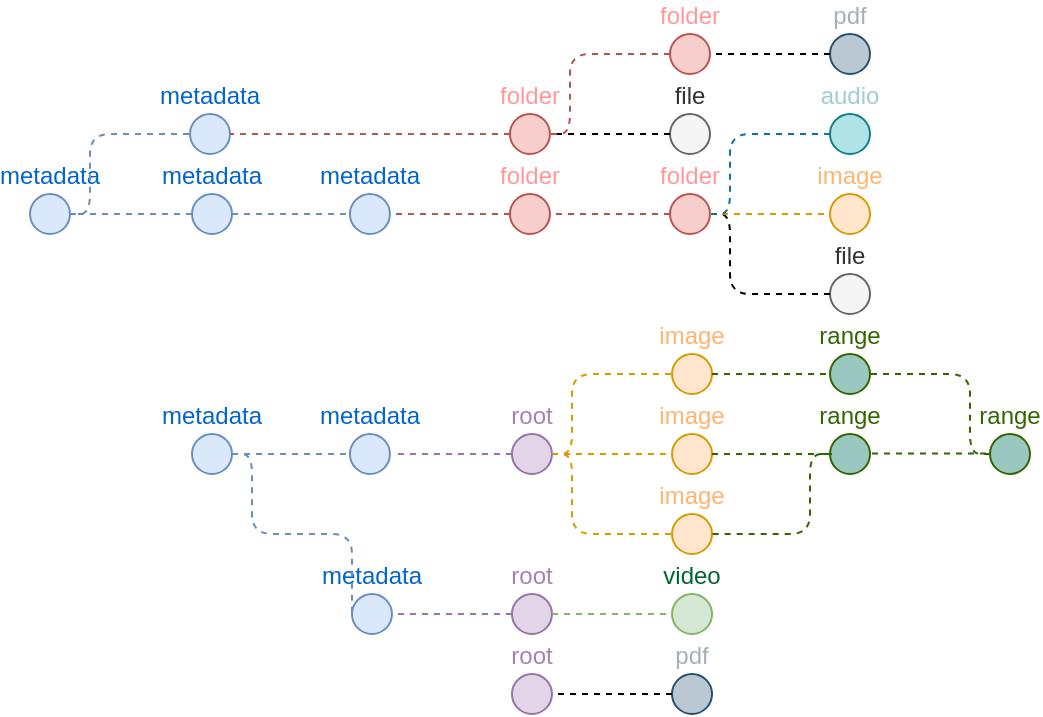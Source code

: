 <mxfile version="15.5.4" type="embed"><diagram id="yPxyJZ8AM_hMuL3Unpa9" name="gitflow"><mxGraphModel dx="453" dy="351" grid="1" gridSize="10" guides="1" tooltips="1" connect="1" arrows="1" fold="1" page="1" pageScale="1" pageWidth="850" pageHeight="1100" math="0" shadow="0"><root><mxCell id="0"/><mxCell id="1" parent="0"/><mxCell id="VGW8Ie6xMGFFhk2Ik6Qo-178" value="metadata" style="ellipse;whiteSpace=wrap;html=1;aspect=fixed;fillColor=#dae8fc;strokeColor=#6c8ebf;fontStyle=0;labelPosition=center;verticalLabelPosition=top;align=center;verticalAlign=bottom;fontColor=#0066CC;" parent="1" vertex="1"><mxGeometry x="111" y="230" width="20" height="20" as="geometry"/></mxCell><mxCell id="VGW8Ie6xMGFFhk2Ik6Qo-181" value="metadata" style="ellipse;whiteSpace=wrap;html=1;aspect=fixed;fillColor=#dae8fc;strokeColor=#6c8ebf;fontStyle=0;labelPosition=center;verticalLabelPosition=top;align=center;verticalAlign=bottom;fontColor=#0066CC;" parent="1" vertex="1"><mxGeometry x="189.97" y="230" width="20" height="20" as="geometry"/></mxCell><mxCell id="VGW8Ie6xMGFFhk2Ik6Qo-182" value="metadata" style="ellipse;whiteSpace=wrap;html=1;aspect=fixed;fillColor=#dae8fc;strokeColor=#6c8ebf;fontStyle=0;labelPosition=center;verticalLabelPosition=top;align=center;verticalAlign=bottom;fontColor=#0066CC;" parent="1" vertex="1"><mxGeometry x="190.98" y="310" width="20" height="20" as="geometry"/></mxCell><mxCell id="VGW8Ie6xMGFFhk2Ik6Qo-183" value="" style="endArrow=none;dashed=1;html=1;fillColor=#dae8fc;strokeColor=#6c8ebf;exitX=1;exitY=0.5;exitDx=0;exitDy=0;entryX=0;entryY=0.5;entryDx=0;entryDy=0;" parent="1" source="VGW8Ie6xMGFFhk2Ik6Qo-178" target="VGW8Ie6xMGFFhk2Ik6Qo-181" edge="1"><mxGeometry width="50" height="50" relative="1" as="geometry"><mxPoint x="151" y="260" as="sourcePoint"/><mxPoint x="171" y="260" as="targetPoint"/><Array as="points"/></mxGeometry></mxCell><mxCell id="VGW8Ie6xMGFFhk2Ik6Qo-186" style="edgeStyle=orthogonalEdgeStyle;rounded=1;orthogonalLoop=1;jettySize=auto;html=1;dashed=1;endArrow=none;endFill=0;fontSize=10;fontColor=#FFB570;fillColor=#dae8fc;strokeColor=#6c8ebf;entryX=0;entryY=0.5;entryDx=0;entryDy=0;" parent="1" target="VGW8Ie6xMGFFhk2Ik6Qo-182" edge="1"><mxGeometry relative="1" as="geometry"><Array as="points"><mxPoint x="141" y="240"/><mxPoint x="141" y="280"/></Array><mxPoint x="131" y="240" as="sourcePoint"/><mxPoint x="281.0" y="150" as="targetPoint"/></mxGeometry></mxCell><mxCell id="VGW8Ie6xMGFFhk2Ik6Qo-187" value="metadata" style="ellipse;whiteSpace=wrap;html=1;aspect=fixed;fillColor=#dae8fc;strokeColor=#6c8ebf;fontStyle=0;labelPosition=center;verticalLabelPosition=top;align=center;verticalAlign=bottom;fontColor=#0066CC;" parent="1" vertex="1"><mxGeometry x="111" y="110" width="20" height="20" as="geometry"/></mxCell><mxCell id="VGW8Ie6xMGFFhk2Ik6Qo-188" value="metadata" style="ellipse;whiteSpace=wrap;html=1;aspect=fixed;fillColor=#dae8fc;strokeColor=#6c8ebf;fontStyle=0;labelPosition=center;verticalLabelPosition=top;align=center;verticalAlign=bottom;fontColor=#0066CC;" parent="1" vertex="1"><mxGeometry x="189.97" y="110" width="20" height="20" as="geometry"/></mxCell><mxCell id="VGW8Ie6xMGFFhk2Ik6Qo-189" value="" style="endArrow=none;dashed=1;html=1;fillColor=#dae8fc;strokeColor=#6c8ebf;exitX=1;exitY=0.5;exitDx=0;exitDy=0;entryX=0;entryY=0.5;entryDx=0;entryDy=0;" parent="1" source="VGW8Ie6xMGFFhk2Ik6Qo-187" target="VGW8Ie6xMGFFhk2Ik6Qo-188" edge="1"><mxGeometry width="50" height="50" relative="1" as="geometry"><mxPoint x="60" y="170" as="sourcePoint"/><mxPoint x="120" y="170" as="targetPoint"/><Array as="points"/></mxGeometry></mxCell><mxCell id="VGW8Ie6xMGFFhk2Ik6Qo-193" value="metadata" style="ellipse;whiteSpace=wrap;html=1;aspect=fixed;fillColor=#dae8fc;strokeColor=#6c8ebf;fontStyle=0;labelPosition=center;verticalLabelPosition=top;align=center;verticalAlign=bottom;fontColor=#0066CC;" parent="1" vertex="1"><mxGeometry x="110" y="70" width="20" height="20" as="geometry"/></mxCell><mxCell id="VGW8Ie6xMGFFhk2Ik6Qo-194" value="metadata" style="ellipse;whiteSpace=wrap;html=1;aspect=fixed;fillColor=#dae8fc;strokeColor=#6c8ebf;fontStyle=0;labelPosition=center;verticalLabelPosition=top;align=center;verticalAlign=bottom;fontColor=#0066CC;" parent="1" vertex="1"><mxGeometry x="30" y="110" width="20" height="20" as="geometry"/></mxCell><mxCell id="VGW8Ie6xMGFFhk2Ik6Qo-195" value="" style="endArrow=none;dashed=1;html=1;fillColor=#dae8fc;strokeColor=#6c8ebf;exitX=0;exitY=0.5;exitDx=0;exitDy=0;entryX=1;entryY=0.5;entryDx=0;entryDy=0;" parent="1" source="VGW8Ie6xMGFFhk2Ik6Qo-187" target="VGW8Ie6xMGFFhk2Ik6Qo-194" edge="1"><mxGeometry width="50" height="50" relative="1" as="geometry"><mxPoint x="141" y="130" as="sourcePoint"/><mxPoint x="200.97" y="130" as="targetPoint"/><Array as="points"/></mxGeometry></mxCell><mxCell id="VGW8Ie6xMGFFhk2Ik6Qo-196" style="edgeStyle=orthogonalEdgeStyle;rounded=1;orthogonalLoop=1;jettySize=auto;html=1;dashed=1;endArrow=none;endFill=0;fontSize=10;fontColor=#FFB570;fillColor=#dae8fc;strokeColor=#6c8ebf;entryX=0;entryY=0.5;entryDx=0;entryDy=0;exitX=1;exitY=0.5;exitDx=0;exitDy=0;" parent="1" source="VGW8Ie6xMGFFhk2Ik6Qo-194" target="VGW8Ie6xMGFFhk2Ik6Qo-193" edge="1"><mxGeometry relative="1" as="geometry"><Array as="points"><mxPoint x="60" y="120"/><mxPoint x="60" y="80"/></Array><mxPoint x="140" y="170" as="sourcePoint"/><mxPoint x="200.97" y="210" as="targetPoint"/></mxGeometry></mxCell><mxCell id="VGW8Ie6xMGFFhk2Ik6Qo-197" value="folder" style="ellipse;whiteSpace=wrap;html=1;aspect=fixed;fillColor=#f8cecc;strokeColor=#b85450;fontStyle=0;labelPosition=center;verticalLabelPosition=top;align=center;verticalAlign=bottom;fontColor=#FF9999;" parent="1" vertex="1"><mxGeometry x="269.97" y="110" width="20" height="20" as="geometry"/></mxCell><mxCell id="VGW8Ie6xMGFFhk2Ik6Qo-199" value="" style="endArrow=none;dashed=1;html=1;fillColor=#f8cecc;strokeColor=#b85450;entryX=1;entryY=0.5;entryDx=0;entryDy=0;endFill=0;exitX=0;exitY=0.5;exitDx=0;exitDy=0;" parent="1" source="VGW8Ie6xMGFFhk2Ik6Qo-197" target="VGW8Ie6xMGFFhk2Ik6Qo-188" edge="1"><mxGeometry width="50" height="50" relative="1" as="geometry"><mxPoint x="704.0" y="-250" as="sourcePoint"/><mxPoint x="730" y="-280" as="targetPoint"/><Array as="points"><mxPoint x="240" y="120"/></Array></mxGeometry></mxCell><mxCell id="VGW8Ie6xMGFFhk2Ik6Qo-200" value="folder" style="ellipse;whiteSpace=wrap;html=1;aspect=fixed;fillColor=#f8cecc;strokeColor=#b85450;fontStyle=0;labelPosition=center;verticalLabelPosition=top;align=center;verticalAlign=bottom;fontColor=#FF9999;" parent="1" vertex="1"><mxGeometry x="269.97" y="70" width="20" height="20" as="geometry"/></mxCell><mxCell id="VGW8Ie6xMGFFhk2Ik6Qo-202" value="" style="endArrow=none;dashed=1;html=1;fillColor=#f8cecc;strokeColor=#b85450;entryX=1;entryY=0.5;entryDx=0;entryDy=0;endFill=0;exitX=0;exitY=0.5;exitDx=0;exitDy=0;" parent="1" source="VGW8Ie6xMGFFhk2Ik6Qo-200" target="VGW8Ie6xMGFFhk2Ik6Qo-193" edge="1"><mxGeometry width="50" height="50" relative="1" as="geometry"><mxPoint x="270" y="130" as="sourcePoint"/><mxPoint x="220.97" y="130" as="targetPoint"/><Array as="points"/></mxGeometry></mxCell><mxCell id="VGW8Ie6xMGFFhk2Ik6Qo-205" value="root" style="ellipse;whiteSpace=wrap;html=1;aspect=fixed;fillColor=#e1d5e7;strokeColor=#9673a6;fontStyle=0;labelPosition=center;verticalLabelPosition=top;align=center;verticalAlign=bottom;fontColor=#A680B8;" parent="1" vertex="1"><mxGeometry x="270.97" y="230" width="20" height="20" as="geometry"/></mxCell><mxCell id="VGW8Ie6xMGFFhk2Ik6Qo-206" value="root" style="ellipse;whiteSpace=wrap;html=1;aspect=fixed;fillColor=#e1d5e7;strokeColor=#9673a6;fontStyle=0;labelPosition=center;verticalLabelPosition=top;align=center;verticalAlign=bottom;fontColor=#A680B8;" parent="1" vertex="1"><mxGeometry x="270.98" y="310" width="20" height="20" as="geometry"/></mxCell><mxCell id="VGW8Ie6xMGFFhk2Ik6Qo-207" style="edgeStyle=orthogonalEdgeStyle;rounded=1;orthogonalLoop=1;jettySize=auto;html=1;dashed=1;endArrow=none;endFill=0;fontSize=12;fontColor=#FFB570;fillColor=#e1d5e7;strokeColor=#9673a6;exitX=0;exitY=0.5;exitDx=0;exitDy=0;" parent="1" source="VGW8Ie6xMGFFhk2Ik6Qo-205" edge="1"><mxGeometry relative="1" as="geometry"><mxPoint x="726" y="-60" as="sourcePoint"/><mxPoint x="211" y="240" as="targetPoint"/></mxGeometry></mxCell><mxCell id="VGW8Ie6xMGFFhk2Ik6Qo-208" style="edgeStyle=orthogonalEdgeStyle;rounded=1;orthogonalLoop=1;jettySize=auto;html=1;dashed=1;endArrow=none;endFill=0;fontSize=12;fontColor=#FFB570;fillColor=#e1d5e7;strokeColor=#9673a6;exitX=0;exitY=0.5;exitDx=0;exitDy=0;entryX=1;entryY=0.5;entryDx=0;entryDy=0;" parent="1" source="VGW8Ie6xMGFFhk2Ik6Qo-206" target="VGW8Ie6xMGFFhk2Ik6Qo-182" edge="1"><mxGeometry relative="1" as="geometry"><mxPoint x="271.01" y="290" as="sourcePoint"/><mxPoint x="221.01" y="290" as="targetPoint"/></mxGeometry></mxCell><mxCell id="VGW8Ie6xMGFFhk2Ik6Qo-212" value="image" style="ellipse;whiteSpace=wrap;html=1;aspect=fixed;fontSize=12;labelPosition=center;verticalLabelPosition=top;align=center;verticalAlign=bottom;fillColor=#ffe6cc;strokeColor=#d79b00;fontColor=#FFB570;" parent="1" vertex="1"><mxGeometry x="351.01" y="190" width="20" height="20" as="geometry"/></mxCell><mxCell id="VGW8Ie6xMGFFhk2Ik6Qo-215" style="edgeStyle=orthogonalEdgeStyle;rounded=1;orthogonalLoop=1;jettySize=auto;html=1;dashed=1;endArrow=none;endFill=0;fontSize=12;fontColor=#FFB570;fillColor=#ffe6cc;strokeColor=#d79b00;exitX=1;exitY=0.5;exitDx=0;exitDy=0;entryX=0;entryY=0.5;entryDx=0;entryDy=0;" parent="1" source="VGW8Ie6xMGFFhk2Ik6Qo-205" target="VGW8Ie6xMGFFhk2Ik6Qo-216" edge="1"><mxGeometry relative="1" as="geometry"><mxPoint x="465.67" y="-160" as="sourcePoint"/><mxPoint x="501.01" y="-160" as="targetPoint"/></mxGeometry></mxCell><mxCell id="VGW8Ie6xMGFFhk2Ik6Qo-216" value="image" style="ellipse;whiteSpace=wrap;html=1;aspect=fixed;fontSize=12;labelPosition=center;verticalLabelPosition=top;align=center;verticalAlign=bottom;fillColor=#ffe6cc;strokeColor=#d79b00;fontColor=#FFB570;" parent="1" vertex="1"><mxGeometry x="351.01" y="230" width="20" height="20" as="geometry"/></mxCell><mxCell id="VGW8Ie6xMGFFhk2Ik6Qo-217" value="image" style="ellipse;whiteSpace=wrap;html=1;aspect=fixed;fontSize=12;labelPosition=center;verticalLabelPosition=top;align=center;verticalAlign=bottom;fillColor=#ffe6cc;strokeColor=#d79b00;fontColor=#FFB570;" parent="1" vertex="1"><mxGeometry x="351.01" y="270" width="20" height="20" as="geometry"/></mxCell><mxCell id="VGW8Ie6xMGFFhk2Ik6Qo-222" value="video" style="ellipse;whiteSpace=wrap;html=1;aspect=fixed;fontSize=12;labelPosition=center;verticalLabelPosition=top;align=center;verticalAlign=bottom;fillColor=#d5e8d4;strokeColor=#82b366;fontColor=#006633;" parent="1" vertex="1"><mxGeometry x="351.01" y="310" width="20" height="20" as="geometry"/></mxCell><mxCell id="VGW8Ie6xMGFFhk2Ik6Qo-223" style="edgeStyle=orthogonalEdgeStyle;rounded=1;orthogonalLoop=1;jettySize=auto;html=1;dashed=1;endArrow=none;endFill=0;fillColor=#d5e8d4;strokeColor=#82b366;exitX=1;exitY=0.5;exitDx=0;exitDy=0;" parent="1" source="VGW8Ie6xMGFFhk2Ik6Qo-206" edge="1"><mxGeometry relative="1" as="geometry"><mxPoint x="351.01" y="320" as="targetPoint"/><mxPoint x="781.01" y="-130" as="sourcePoint"/></mxGeometry></mxCell><mxCell id="VGW8Ie6xMGFFhk2Ik6Qo-224" value="folder" style="ellipse;whiteSpace=wrap;html=1;aspect=fixed;fillColor=#f8cecc;strokeColor=#b85450;fontStyle=0;labelPosition=center;verticalLabelPosition=top;align=center;verticalAlign=bottom;fontColor=#FF9999;" parent="1" vertex="1"><mxGeometry x="350" y="110" width="20" height="20" as="geometry"/></mxCell><mxCell id="VGW8Ie6xMGFFhk2Ik6Qo-225" value="" style="endArrow=none;dashed=1;html=1;fillColor=#f8cecc;strokeColor=#b85450;entryX=1;entryY=0.5;entryDx=0;entryDy=0;endFill=0;exitX=0;exitY=0.5;exitDx=0;exitDy=0;" parent="1" source="VGW8Ie6xMGFFhk2Ik6Qo-224" target="VGW8Ie6xMGFFhk2Ik6Qo-197" edge="1"><mxGeometry width="50" height="50" relative="1" as="geometry"><mxPoint x="279.97" y="130" as="sourcePoint"/><mxPoint x="219.97" y="130" as="targetPoint"/><Array as="points"/></mxGeometry></mxCell><mxCell id="VGW8Ie6xMGFFhk2Ik6Qo-229" value="file" style="ellipse;whiteSpace=wrap;html=1;aspect=fixed;fontStyle=0;labelPosition=center;verticalLabelPosition=top;align=center;verticalAlign=bottom;fillColor=#f5f5f5;fontColor=#333333;strokeColor=#666666;" parent="1" vertex="1"><mxGeometry x="350" y="70" width="20" height="20" as="geometry"/></mxCell><mxCell id="VGW8Ie6xMGFFhk2Ik6Qo-230" style="edgeStyle=orthogonalEdgeStyle;rounded=1;orthogonalLoop=1;jettySize=auto;html=1;dashed=1;endArrow=none;endFill=0;exitX=0;exitY=0.5;exitDx=0;exitDy=0;entryX=1;entryY=0.5;entryDx=0;entryDy=0;" parent="1" source="VGW8Ie6xMGFFhk2Ik6Qo-229" target="VGW8Ie6xMGFFhk2Ik6Qo-200" edge="1"><mxGeometry relative="1" as="geometry"><mxPoint x="755" y="-50" as="sourcePoint"/><mxPoint x="830" y="-50" as="targetPoint"/></mxGeometry></mxCell><mxCell id="VGW8Ie6xMGFFhk2Ik6Qo-231" value="folder" style="ellipse;whiteSpace=wrap;html=1;aspect=fixed;fillColor=#f8cecc;strokeColor=#b85450;fontStyle=0;labelPosition=center;verticalLabelPosition=top;align=center;verticalAlign=bottom;fontColor=#FF9999;" parent="1" vertex="1"><mxGeometry x="350" y="30" width="20" height="20" as="geometry"/></mxCell><mxCell id="VGW8Ie6xMGFFhk2Ik6Qo-232" value="" style="endArrow=none;dashed=1;html=1;fillColor=#f8cecc;strokeColor=#b85450;entryX=1;entryY=0.5;entryDx=0;entryDy=0;endFill=0;exitX=0;exitY=0.5;exitDx=0;exitDy=0;" parent="1" source="VGW8Ie6xMGFFhk2Ik6Qo-231" target="VGW8Ie6xMGFFhk2Ik6Qo-200" edge="1"><mxGeometry width="50" height="50" relative="1" as="geometry"><mxPoint x="360.0" y="130" as="sourcePoint"/><mxPoint x="299.97" y="130" as="targetPoint"/><Array as="points"><mxPoint x="300" y="40"/><mxPoint x="300" y="80"/></Array></mxGeometry></mxCell><mxCell id="VGW8Ie6xMGFFhk2Ik6Qo-233" style="edgeStyle=orthogonalEdgeStyle;rounded=1;orthogonalLoop=1;jettySize=auto;html=1;dashed=1;endArrow=none;endFill=0;fontSize=12;fontColor=#FFB570;fillColor=#ffe6cc;strokeColor=#d79b00;exitX=1;exitY=0.5;exitDx=0;exitDy=0;entryX=0;entryY=0.5;entryDx=0;entryDy=0;" parent="1" source="VGW8Ie6xMGFFhk2Ik6Qo-205" target="VGW8Ie6xMGFFhk2Ik6Qo-212" edge="1"><mxGeometry relative="1" as="geometry"><mxPoint x="300.97" y="250" as="sourcePoint"/><mxPoint x="361.01" y="250" as="targetPoint"/><Array as="points"><mxPoint x="301.01" y="240"/><mxPoint x="301.01" y="200"/></Array></mxGeometry></mxCell><mxCell id="VGW8Ie6xMGFFhk2Ik6Qo-235" style="edgeStyle=orthogonalEdgeStyle;rounded=1;orthogonalLoop=1;jettySize=auto;html=1;dashed=1;endArrow=none;endFill=0;fontSize=12;fontColor=#FFB570;fillColor=#ffe6cc;strokeColor=#d79b00;exitX=1;exitY=0.5;exitDx=0;exitDy=0;entryX=0;entryY=0.5;entryDx=0;entryDy=0;" parent="1" source="VGW8Ie6xMGFFhk2Ik6Qo-205" target="VGW8Ie6xMGFFhk2Ik6Qo-217" edge="1"><mxGeometry relative="1" as="geometry"><mxPoint x="300.97" y="250" as="sourcePoint"/><mxPoint x="361.01" y="250" as="targetPoint"/><Array as="points"><mxPoint x="301.01" y="240"/><mxPoint x="301.01" y="280"/></Array></mxGeometry></mxCell><mxCell id="7" style="edgeStyle=orthogonalEdgeStyle;rounded=0;orthogonalLoop=1;jettySize=auto;html=1;exitX=0.5;exitY=0;exitDx=0;exitDy=0;fontColor=#336600;strokeColor=#336600;" edge="1" parent="1" source="VGW8Ie6xMGFFhk2Ik6Qo-237"><mxGeometry relative="1" as="geometry"><mxPoint x="440" y="160" as="targetPoint"/></mxGeometry></mxCell><mxCell id="VGW8Ie6xMGFFhk2Ik6Qo-237" value="file" style="ellipse;whiteSpace=wrap;html=1;aspect=fixed;fontStyle=0;labelPosition=center;verticalLabelPosition=top;align=center;verticalAlign=bottom;fillColor=#f5f5f5;fontColor=#333333;strokeColor=#666666;" parent="1" vertex="1"><mxGeometry x="430.01" y="150" width="20" height="20" as="geometry"/></mxCell><mxCell id="VGW8Ie6xMGFFhk2Ik6Qo-238" style="edgeStyle=orthogonalEdgeStyle;rounded=1;orthogonalLoop=1;jettySize=auto;html=1;dashed=1;endArrow=none;endFill=0;entryX=1;entryY=0.5;entryDx=0;entryDy=0;exitX=0;exitY=0.5;exitDx=0;exitDy=0;" parent="1" source="VGW8Ie6xMGFFhk2Ik6Qo-237" target="VGW8Ie6xMGFFhk2Ik6Qo-224" edge="1"><mxGeometry relative="1" as="geometry"><mxPoint x="410" y="80" as="sourcePoint"/><mxPoint x="299.97" y="90" as="targetPoint"/><Array as="points"><mxPoint x="380" y="160"/><mxPoint x="380" y="120"/></Array></mxGeometry></mxCell><mxCell id="VGW8Ie6xMGFFhk2Ik6Qo-240" value="image" style="ellipse;whiteSpace=wrap;html=1;aspect=fixed;fontSize=12;labelPosition=center;verticalLabelPosition=top;align=center;verticalAlign=bottom;fillColor=#ffe6cc;strokeColor=#d79b00;fontColor=#FFB570;" parent="1" vertex="1"><mxGeometry x="430.0" y="110" width="20" height="20" as="geometry"/></mxCell><mxCell id="VGW8Ie6xMGFFhk2Ik6Qo-241" style="edgeStyle=orthogonalEdgeStyle;rounded=1;orthogonalLoop=1;jettySize=auto;html=1;dashed=1;endArrow=none;endFill=0;fontSize=12;fontColor=#FFB570;fillColor=#ffe6cc;strokeColor=#d79b00;exitX=1;exitY=0.5;exitDx=0;exitDy=0;entryX=0;entryY=0.5;entryDx=0;entryDy=0;" parent="1" source="VGW8Ie6xMGFFhk2Ik6Qo-224" target="VGW8Ie6xMGFFhk2Ik6Qo-240" edge="1"><mxGeometry relative="1" as="geometry"><mxPoint x="299.96" y="210" as="sourcePoint"/><mxPoint x="360.0" y="210" as="targetPoint"/></mxGeometry></mxCell><mxCell id="VGW8Ie6xMGFFhk2Ik6Qo-244" value="audio" style="ellipse;whiteSpace=wrap;html=1;aspect=fixed;fontSize=12;labelPosition=center;verticalLabelPosition=top;align=center;verticalAlign=bottom;fillColor=#B0E3E6;strokeColor=#0e8088;fontColor=#A0CED1;" parent="1" vertex="1"><mxGeometry x="430.0" y="70" width="20" height="20" as="geometry"/></mxCell><mxCell id="VGW8Ie6xMGFFhk2Ik6Qo-245" style="edgeStyle=orthogonalEdgeStyle;rounded=1;orthogonalLoop=1;jettySize=auto;html=1;dashed=1;endArrow=none;endFill=0;exitX=0;exitY=0.5;exitDx=0;exitDy=0;entryX=1;entryY=0.5;entryDx=0;entryDy=0;fillColor=#b1ddf0;strokeColor=#10739e;" parent="1" source="VGW8Ie6xMGFFhk2Ik6Qo-244" target="VGW8Ie6xMGFFhk2Ik6Qo-224" edge="1"><mxGeometry relative="1" as="geometry"><mxPoint x="360.0" y="90" as="sourcePoint"/><mxPoint x="299.97" y="90" as="targetPoint"/><Array as="points"><mxPoint x="380" y="80"/><mxPoint x="380" y="120"/></Array></mxGeometry></mxCell><mxCell id="VGW8Ie6xMGFFhk2Ik6Qo-246" value="pdf" style="ellipse;whiteSpace=wrap;html=1;aspect=fixed;fillColor=#BAC8D3;strokeColor=#29506E;fontStyle=0;labelPosition=center;verticalLabelPosition=top;align=center;verticalAlign=bottom;fontColor=#A4B0BA;" parent="1" vertex="1"><mxGeometry x="430" y="30" width="20" height="20" as="geometry"/></mxCell><mxCell id="VGW8Ie6xMGFFhk2Ik6Qo-247" style="edgeStyle=orthogonalEdgeStyle;rounded=1;orthogonalLoop=1;jettySize=auto;html=1;dashed=1;endArrow=none;endFill=0;exitX=0;exitY=0.5;exitDx=0;exitDy=0;fontColor=#A4B0BA;" parent="1" source="VGW8Ie6xMGFFhk2Ik6Qo-246" edge="1"><mxGeometry relative="1" as="geometry"><mxPoint x="360.0" y="90" as="sourcePoint"/><mxPoint x="370" y="40" as="targetPoint"/></mxGeometry></mxCell><mxCell id="yOfq6P5HBapOTMg7Mklu-1" value="root" style="ellipse;whiteSpace=wrap;html=1;aspect=fixed;fillColor=#e1d5e7;strokeColor=#9673a6;fontStyle=0;labelPosition=center;verticalLabelPosition=top;align=center;verticalAlign=bottom;fontColor=#A680B8;" parent="1" vertex="1"><mxGeometry x="270.98" y="350" width="20" height="20" as="geometry"/></mxCell><mxCell id="yOfq6P5HBapOTMg7Mklu-4" value="pdf" style="ellipse;whiteSpace=wrap;html=1;aspect=fixed;fillColor=#BAC8D3;strokeColor=#29506E;fontStyle=0;labelPosition=center;verticalLabelPosition=top;align=center;verticalAlign=bottom;fontColor=#A4B0BA;" parent="1" vertex="1"><mxGeometry x="351.01" y="350" width="20" height="20" as="geometry"/></mxCell><mxCell id="yOfq6P5HBapOTMg7Mklu-5" style="edgeStyle=orthogonalEdgeStyle;rounded=1;orthogonalLoop=1;jettySize=auto;html=1;dashed=1;endArrow=none;endFill=0;exitX=0;exitY=0.5;exitDx=0;exitDy=0;fontColor=#A4B0BA;entryX=1;entryY=0.5;entryDx=0;entryDy=0;" parent="1" source="yOfq6P5HBapOTMg7Mklu-4" target="yOfq6P5HBapOTMg7Mklu-1" edge="1"><mxGeometry relative="1" as="geometry"><mxPoint x="281.01" y="410" as="sourcePoint"/><mxPoint x="311.01" y="390" as="targetPoint"/></mxGeometry></mxCell><mxCell id="3" value="range" style="ellipse;whiteSpace=wrap;html=1;aspect=fixed;fillColor=#9AC7BF;strokeColor=#336600;fontStyle=0;labelPosition=center;verticalLabelPosition=top;align=center;verticalAlign=bottom;fontColor=#336600;" vertex="1" parent="1"><mxGeometry x="430.01" y="230" width="20" height="20" as="geometry"/></mxCell><mxCell id="11" style="edgeStyle=orthogonalEdgeStyle;rounded=1;orthogonalLoop=1;jettySize=auto;html=1;dashed=1;endArrow=none;endFill=0;fontSize=12;fontColor=#336600;fillColor=#ffe6cc;strokeColor=#336600;exitX=1;exitY=0.5;exitDx=0;exitDy=0;" edge="1" parent="1"><mxGeometry relative="1" as="geometry"><mxPoint x="371.01" y="240" as="sourcePoint"/><mxPoint x="430" y="240" as="targetPoint"/><Array as="points"/></mxGeometry></mxCell><mxCell id="15" style="edgeStyle=orthogonalEdgeStyle;rounded=1;orthogonalLoop=1;jettySize=auto;html=1;dashed=1;endArrow=none;endFill=0;exitX=0;exitY=0.5;exitDx=0;exitDy=0;entryX=1;entryY=0.5;entryDx=0;entryDy=0;fillColor=#b1ddf0;strokeColor=#336600;" edge="1" parent="1"><mxGeometry relative="1" as="geometry"><mxPoint x="431.01" y="240" as="sourcePoint"/><mxPoint x="371.01" y="280" as="targetPoint"/><Array as="points"><mxPoint x="420" y="240"/><mxPoint x="420" y="280"/></Array></mxGeometry></mxCell><mxCell id="16" value="range" style="ellipse;whiteSpace=wrap;html=1;aspect=fixed;fillColor=#9AC7BF;strokeColor=#336600;fontStyle=0;labelPosition=center;verticalLabelPosition=top;align=center;verticalAlign=bottom;fontColor=#336600;" vertex="1" parent="1"><mxGeometry x="430.01" y="190" width="20" height="20" as="geometry"/></mxCell><mxCell id="17" style="edgeStyle=orthogonalEdgeStyle;rounded=1;orthogonalLoop=1;jettySize=auto;html=1;dashed=1;endArrow=none;endFill=0;fontSize=12;fontColor=#336600;fillColor=#ffe6cc;strokeColor=#336600;exitX=1;exitY=0.5;exitDx=0;exitDy=0;" edge="1" parent="1" source="VGW8Ie6xMGFFhk2Ik6Qo-212"><mxGeometry relative="1" as="geometry"><mxPoint x="381.01" y="250" as="sourcePoint"/><mxPoint x="430" y="200" as="targetPoint"/><Array as="points"/></mxGeometry></mxCell><mxCell id="18" value="range" style="ellipse;whiteSpace=wrap;html=1;aspect=fixed;fillColor=#9AC7BF;strokeColor=#336600;fontStyle=0;labelPosition=center;verticalLabelPosition=top;align=center;verticalAlign=bottom;fontColor=#336600;" vertex="1" parent="1"><mxGeometry x="510" y="230" width="20" height="20" as="geometry"/></mxCell><mxCell id="19" style="edgeStyle=orthogonalEdgeStyle;rounded=1;orthogonalLoop=1;jettySize=auto;html=1;dashed=1;endArrow=none;endFill=0;fontSize=12;fontColor=#336600;fillColor=#ffe6cc;strokeColor=#336600;exitX=1;exitY=0.5;exitDx=0;exitDy=0;" edge="1" parent="1"><mxGeometry relative="1" as="geometry"><mxPoint x="451.01" y="239.76" as="sourcePoint"/><mxPoint x="510" y="239.76" as="targetPoint"/><Array as="points"/></mxGeometry></mxCell><mxCell id="20" style="edgeStyle=orthogonalEdgeStyle;rounded=1;orthogonalLoop=1;jettySize=auto;html=1;dashed=1;endArrow=none;endFill=0;exitX=0;exitY=0.5;exitDx=0;exitDy=0;entryX=1;entryY=0.5;entryDx=0;entryDy=0;fillColor=#b1ddf0;strokeColor=#336600;" edge="1" parent="1" target="16"><mxGeometry relative="1" as="geometry"><mxPoint x="510.01" y="240" as="sourcePoint"/><mxPoint x="450.01" y="280" as="targetPoint"/><Array as="points"><mxPoint x="500" y="240"/><mxPoint x="500" y="200"/></Array></mxGeometry></mxCell></root></mxGraphModel></diagram></mxfile>